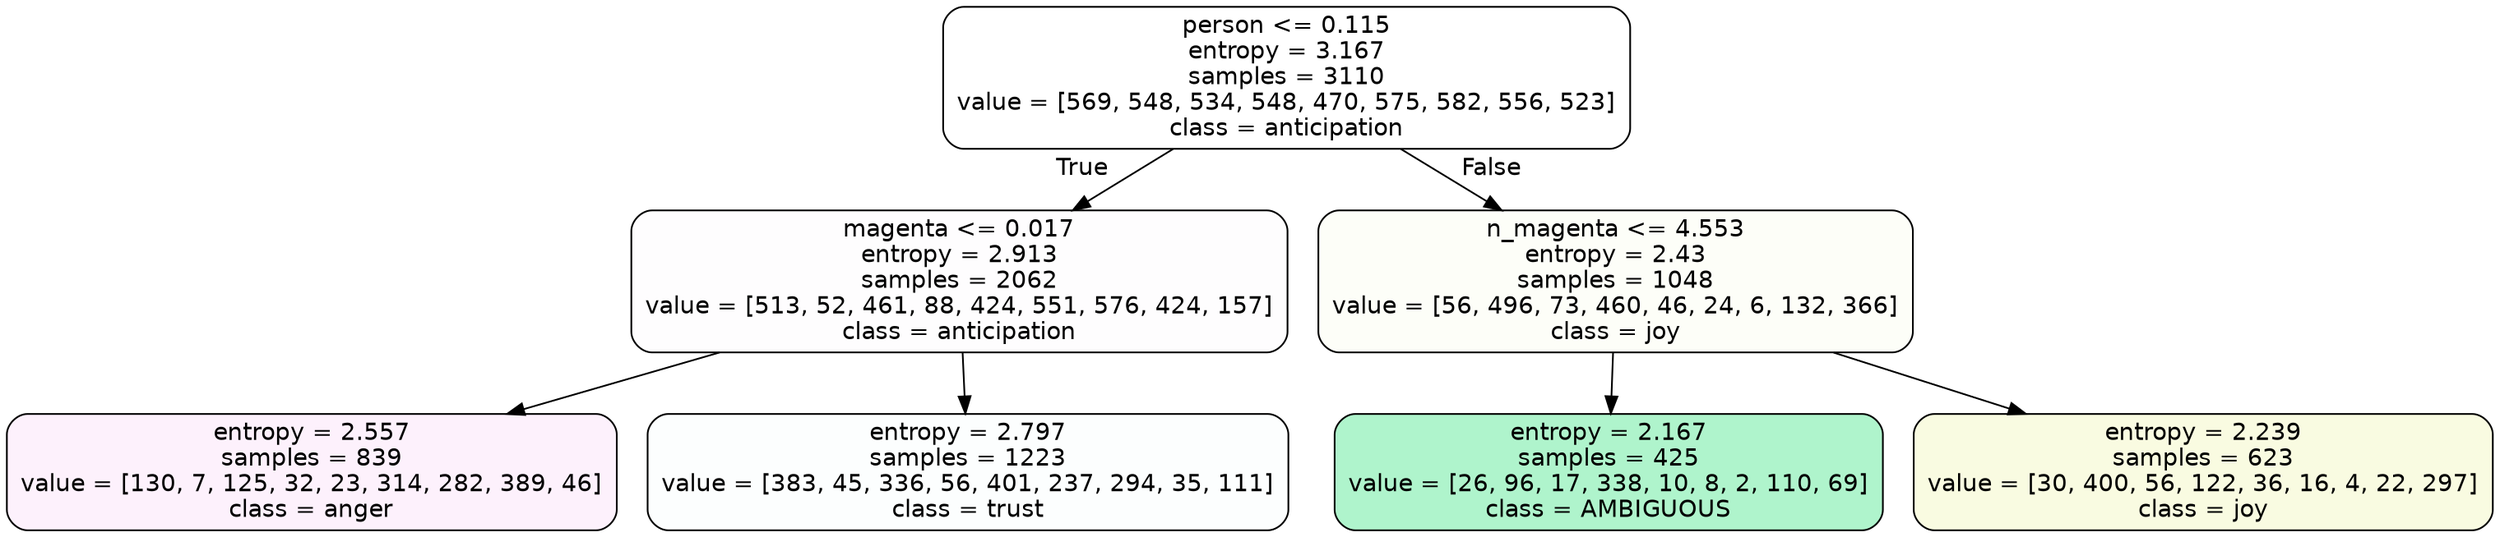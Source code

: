 digraph Tree {
node [shape=box, style="filled, rounded", color="black", fontname=helvetica] ;
edge [fontname=helvetica] ;
0 [label="person <= 0.115\nentropy = 3.167\nsamples = 3110\nvalue = [569, 548, 534, 548, 470, 575, 582, 556, 523]\nclass = anticipation", fillcolor="#8139e500"] ;
1 [label="magenta <= 0.017\nentropy = 2.913\nsamples = 2062\nvalue = [513, 52, 461, 88, 424, 551, 576, 424, 157]\nclass = anticipation", fillcolor="#8139e502"] ;
0 -> 1 [labeldistance=2.5, labelangle=45, headlabel="True"] ;
2 [label="entropy = 2.557\nsamples = 839\nvalue = [130, 7, 125, 32, 23, 314, 282, 389, 46]\nclass = anger", fillcolor="#e539d712"] ;
1 -> 2 ;
3 [label="entropy = 2.797\nsamples = 1223\nvalue = [383, 45, 336, 56, 401, 237, 294, 35, 111]\nclass = trust", fillcolor="#39d7e503"] ;
1 -> 3 ;
4 [label="n_magenta <= 4.553\nentropy = 2.43\nsamples = 1048\nvalue = [56, 496, 73, 460, 46, 24, 6, 132, 366]\nclass = joy", fillcolor="#d7e53908"] ;
0 -> 4 [labeldistance=2.5, labelangle=-45, headlabel="False"] ;
5 [label="entropy = 2.167\nsamples = 425\nvalue = [26, 96, 17, 338, 10, 8, 2, 110, 69]\nclass = AMBIGUOUS", fillcolor="#39e58167"] ;
4 -> 5 ;
6 [label="entropy = 2.239\nsamples = 623\nvalue = [30, 400, 56, 122, 36, 16, 4, 22, 297]\nclass = joy", fillcolor="#d7e53926"] ;
4 -> 6 ;
}